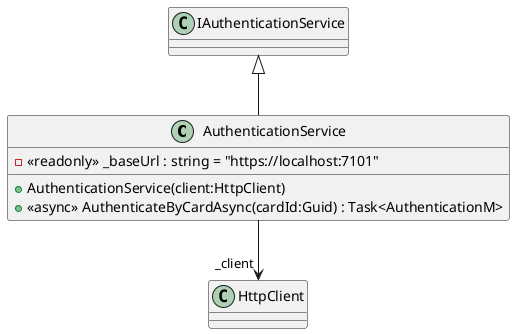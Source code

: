 @startuml
class AuthenticationService {
    - <<readonly>> _baseUrl : string = "https://localhost:7101"
    + AuthenticationService(client:HttpClient)
    + <<async>> AuthenticateByCardAsync(cardId:Guid) : Task<AuthenticationM>
}
IAuthenticationService <|-- AuthenticationService
AuthenticationService --> "_client" HttpClient
@enduml
